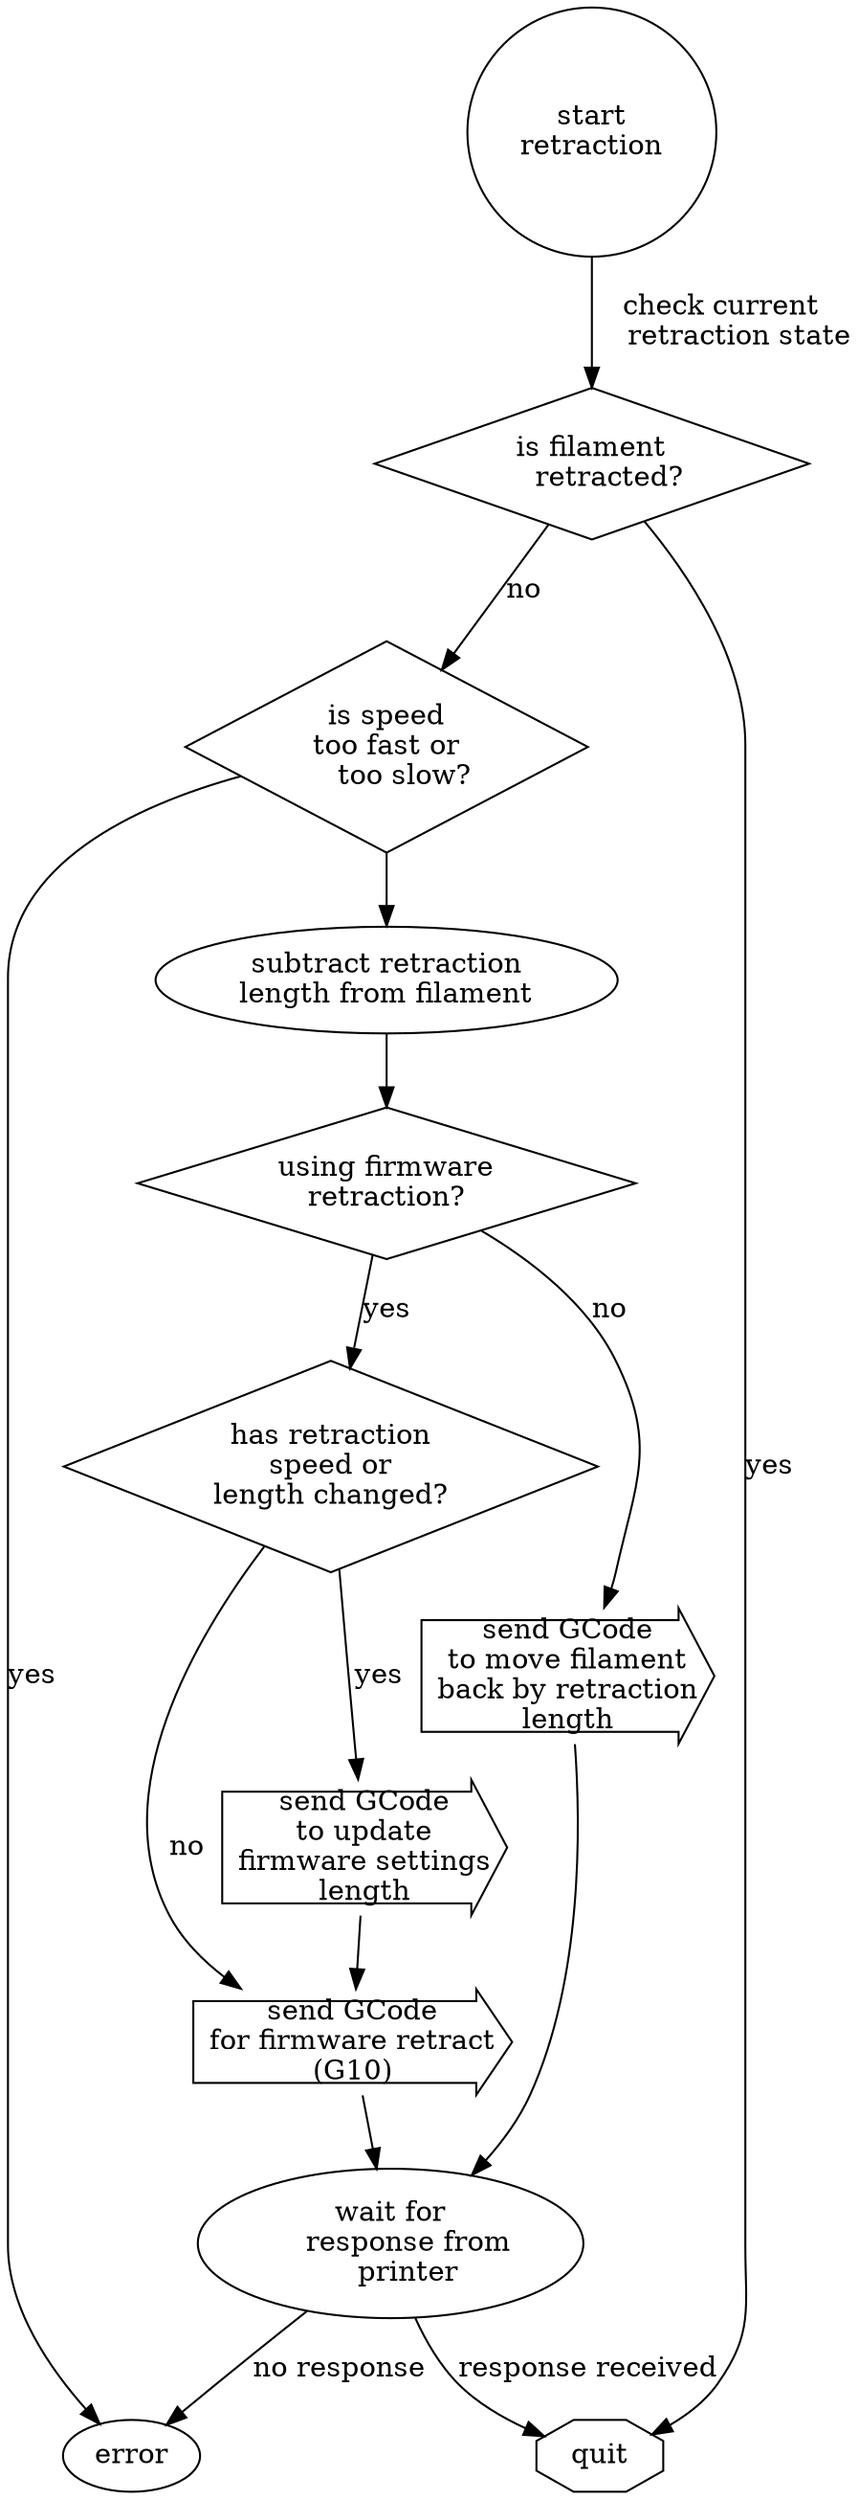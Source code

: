 digraph retract {
    splines="TRUE";

    /* Entities */
    start [label=<start<br/>retraction>, shape="circle" ]
    
    check [label=<is filament<br/>
    retracted?> shape="diamond"]
    
    speedcheck[label=<is speed<br/>too fast or<br/>
    too slow?> shape="diamond"]
    
    updatelength [label=<subtract retraction<br/>length from filament> shape="ellipse"]

    firmwarecheck [label=<using firmware<br/>retraction?> shape="diamond"]

    speedchangecheck[label=<has retraction<br/>speed or<br/>length changed?> shape="diamond"]

    manualretraction[label=<send GCode<br/>to move filament<br/>back by retraction<br/>length> shape="rarrow"]

    sendfirmwareupdate[label=<send GCode<br/>to update<br/>firmware settings<br/>length> shape="rarrow"]

    sendfirmware [label=<send GCode<br/>for firmware retract<br/>(G10)> shape="rarrow"]

    wait [label=<wait for<br/>
    response from<br/>
    printer>]

    quit [shape="octagon"]


    /* Relationships */
    start -> check [label=<check current<br/>
    retraction state>]
    
    check -> quit [label="yes"]

    check -> speedcheck [label="no"]

    speedcheck -> error [label="yes"]

    speedcheck -> updatelength

    updatelength -> firmwarecheck

    firmwarecheck -> speedchangecheck[label="yes"]

    firmwarecheck -> manualretraction[label="no"]

    manualretraction -> wait

    speedchangecheck -> sendfirmwareupdate[label="yes"]

    sendfirmwareupdate -> sendfirmware

    sendfirmware -> wait

    speedchangecheck -> sendfirmware[label="no"]

    wait -> quit[label="response received"]
    wait -> error[label="no response"]

    /* Ranks */
    { rank=same; };
}
